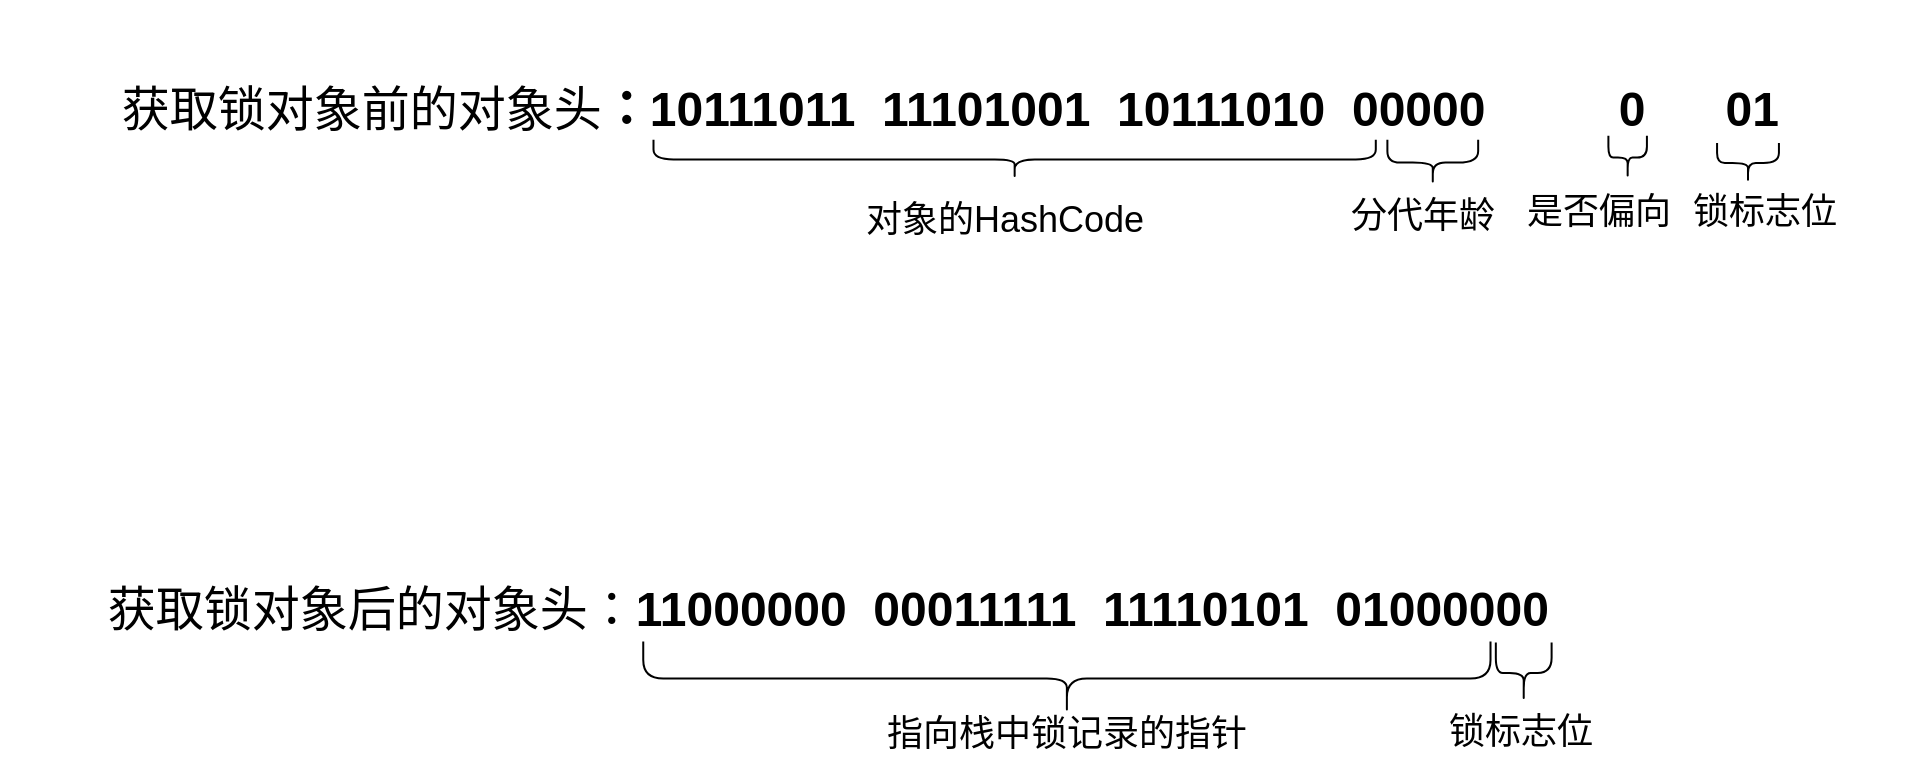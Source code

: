 <mxfile version="16.0.0" type="github">
  <diagram id="tm-nALROagj8iYamRgqU" name="第 1 页">
    <mxGraphModel dx="865" dy="483" grid="1" gridSize="10" guides="1" tooltips="1" connect="1" arrows="1" fold="1" page="1" pageScale="1" pageWidth="827" pageHeight="1169" math="0" shadow="0">
      <root>
        <mxCell id="0" />
        <mxCell id="1" parent="0" />
        <mxCell id="p4Hp8FtgV2sdefWnoZf5-1" value="&lt;font&gt;&lt;font style=&quot;font-size: 24px&quot;&gt;获取锁对象前的对象头&lt;/font&gt;&lt;span style=&quot;font-weight: bold ; font-size: 24px&quot;&gt;：10111011&amp;nbsp; 11101001&amp;nbsp; 10111010&amp;nbsp; 00000&amp;nbsp; &amp;nbsp; &amp;nbsp; &amp;nbsp; &amp;nbsp; 0&amp;nbsp; &amp;nbsp; &amp;nbsp; 01&amp;nbsp;&lt;/span&gt;&lt;/font&gt;" style="text;html=1;strokeColor=none;fillColor=none;align=center;verticalAlign=middle;whiteSpace=wrap;rounded=0;" vertex="1" parent="1">
          <mxGeometry x="183" y="200" width="957" height="110" as="geometry" />
        </mxCell>
        <mxCell id="p4Hp8FtgV2sdefWnoZf5-2" value="" style="shape=curlyBracket;whiteSpace=wrap;html=1;rounded=1;flipH=1;fontSize=24;rotation=90;" vertex="1" parent="1">
          <mxGeometry x="680.45" y="99.15" width="19.75" height="361.15" as="geometry" />
        </mxCell>
        <mxCell id="p4Hp8FtgV2sdefWnoZf5-3" value="&lt;font style=&quot;font-size: 18px ; font-weight: normal&quot;&gt;对象的HashCode&lt;/font&gt;" style="text;strokeColor=none;fillColor=none;html=1;fontSize=24;fontStyle=1;verticalAlign=middle;align=center;" vertex="1" parent="1">
          <mxGeometry x="635.16" y="288.38" width="100" height="40" as="geometry" />
        </mxCell>
        <mxCell id="p4Hp8FtgV2sdefWnoZf5-4" value="" style="shape=curlyBracket;whiteSpace=wrap;html=1;rounded=1;flipH=1;fontSize=24;rotation=90;size=0.5;" vertex="1" parent="1">
          <mxGeometry x="888" y="258.61" width="22.78" height="45.39" as="geometry" />
        </mxCell>
        <mxCell id="p4Hp8FtgV2sdefWnoZf5-5" value="&lt;span style=&quot;font-size: 18px ; font-weight: 400&quot;&gt;分代年龄&lt;/span&gt;" style="text;strokeColor=none;fillColor=none;html=1;fontSize=24;fontStyle=1;verticalAlign=middle;align=center;" vertex="1" parent="1">
          <mxGeometry x="850.0" y="290.93" width="88.32" height="30.74" as="geometry" />
        </mxCell>
        <mxCell id="p4Hp8FtgV2sdefWnoZf5-6" value="" style="shape=curlyBracket;whiteSpace=wrap;html=1;rounded=1;flipH=1;fontSize=24;rotation=90;size=0.5;" vertex="1" parent="1">
          <mxGeometry x="986" y="269.12" width="21.66" height="19.26" as="geometry" />
        </mxCell>
        <mxCell id="p4Hp8FtgV2sdefWnoZf5-8" value="" style="shape=curlyBracket;whiteSpace=wrap;html=1;rounded=1;flipH=1;fontSize=24;rotation=90;size=0.5;" vertex="1" parent="1">
          <mxGeometry x="1047" y="266.07" width="20" height="30.93" as="geometry" />
        </mxCell>
        <mxCell id="p4Hp8FtgV2sdefWnoZf5-9" value="&lt;span style=&quot;font-size: 18px ; font-weight: 400&quot;&gt;锁标志位&lt;/span&gt;" style="text;strokeColor=none;fillColor=none;html=1;fontSize=24;fontStyle=1;verticalAlign=middle;align=center;" vertex="1" parent="1">
          <mxGeometry x="1040" y="285.93" width="50" height="35.74" as="geometry" />
        </mxCell>
        <mxCell id="p4Hp8FtgV2sdefWnoZf5-10" value="&lt;span style=&quot;font-size: 18px ; font-weight: 400&quot;&gt;是否偏向&lt;/span&gt;" style="text;strokeColor=none;fillColor=none;html=1;fontSize=24;fontStyle=1;verticalAlign=middle;align=center;" vertex="1" parent="1">
          <mxGeometry x="935.67" y="288.43" width="93.33" height="31.57" as="geometry" />
        </mxCell>
        <mxCell id="p4Hp8FtgV2sdefWnoZf5-13" value="&lt;span style=&quot;font-weight: normal&quot;&gt;获取锁对象后的对象头：&lt;/span&gt;11000000&amp;nbsp; 00011111&amp;nbsp; 11110101&amp;nbsp; 01000000&lt;span style=&quot;font-weight: 400&quot;&gt;&amp;nbsp;&lt;/span&gt;" style="text;strokeColor=none;fillColor=none;html=1;fontSize=24;fontStyle=1;verticalAlign=middle;align=center;" vertex="1" parent="1">
          <mxGeometry x="230" y="440" width="740" height="130" as="geometry" />
        </mxCell>
        <mxCell id="p4Hp8FtgV2sdefWnoZf5-14" value="" style="shape=curlyBracket;whiteSpace=wrap;html=1;rounded=1;flipH=1;fontSize=24;rotation=90;" vertex="1" parent="1">
          <mxGeometry x="697.86" y="327.46" width="37.16" height="423.63" as="geometry" />
        </mxCell>
        <mxCell id="p4Hp8FtgV2sdefWnoZf5-16" value="&lt;font style=&quot;font-size: 18px ; font-weight: normal&quot;&gt;指向栈中锁记录的指针&lt;/font&gt;" style="text;strokeColor=none;fillColor=none;html=1;fontSize=24;fontStyle=1;verticalAlign=middle;align=center;" vertex="1" parent="1">
          <mxGeometry x="666.44" y="545" width="100" height="40" as="geometry" />
        </mxCell>
        <mxCell id="p4Hp8FtgV2sdefWnoZf5-17" value="" style="shape=curlyBracket;whiteSpace=wrap;html=1;rounded=1;flipH=1;fontSize=24;rotation=90;size=0.5;" vertex="1" parent="1">
          <mxGeometry x="929.72" y="522.5" width="30.28" height="27.89" as="geometry" />
        </mxCell>
        <mxCell id="p4Hp8FtgV2sdefWnoZf5-18" value="&lt;font style=&quot;font-size: 18px ; font-weight: normal&quot;&gt;锁标志位&lt;/font&gt;" style="text;strokeColor=none;fillColor=none;html=1;fontSize=24;fontStyle=1;verticalAlign=middle;align=center;" vertex="1" parent="1">
          <mxGeometry x="893" y="544.39" width="100" height="40" as="geometry" />
        </mxCell>
      </root>
    </mxGraphModel>
  </diagram>
</mxfile>
